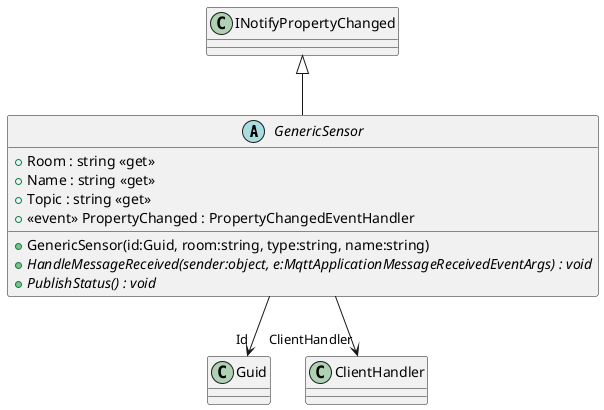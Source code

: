 @startuml
abstract class GenericSensor {
    + Room : string <<get>>
    + Name : string <<get>>
    + Topic : string <<get>>
    + GenericSensor(id:Guid, room:string, type:string, name:string)
    + {abstract} HandleMessageReceived(sender:object, e:MqttApplicationMessageReceivedEventArgs) : void
    + {abstract} PublishStatus() : void
    +  <<event>> PropertyChanged : PropertyChangedEventHandler 
}
INotifyPropertyChanged <|-- GenericSensor
GenericSensor --> "Id" Guid
GenericSensor --> "ClientHandler" ClientHandler
@enduml
